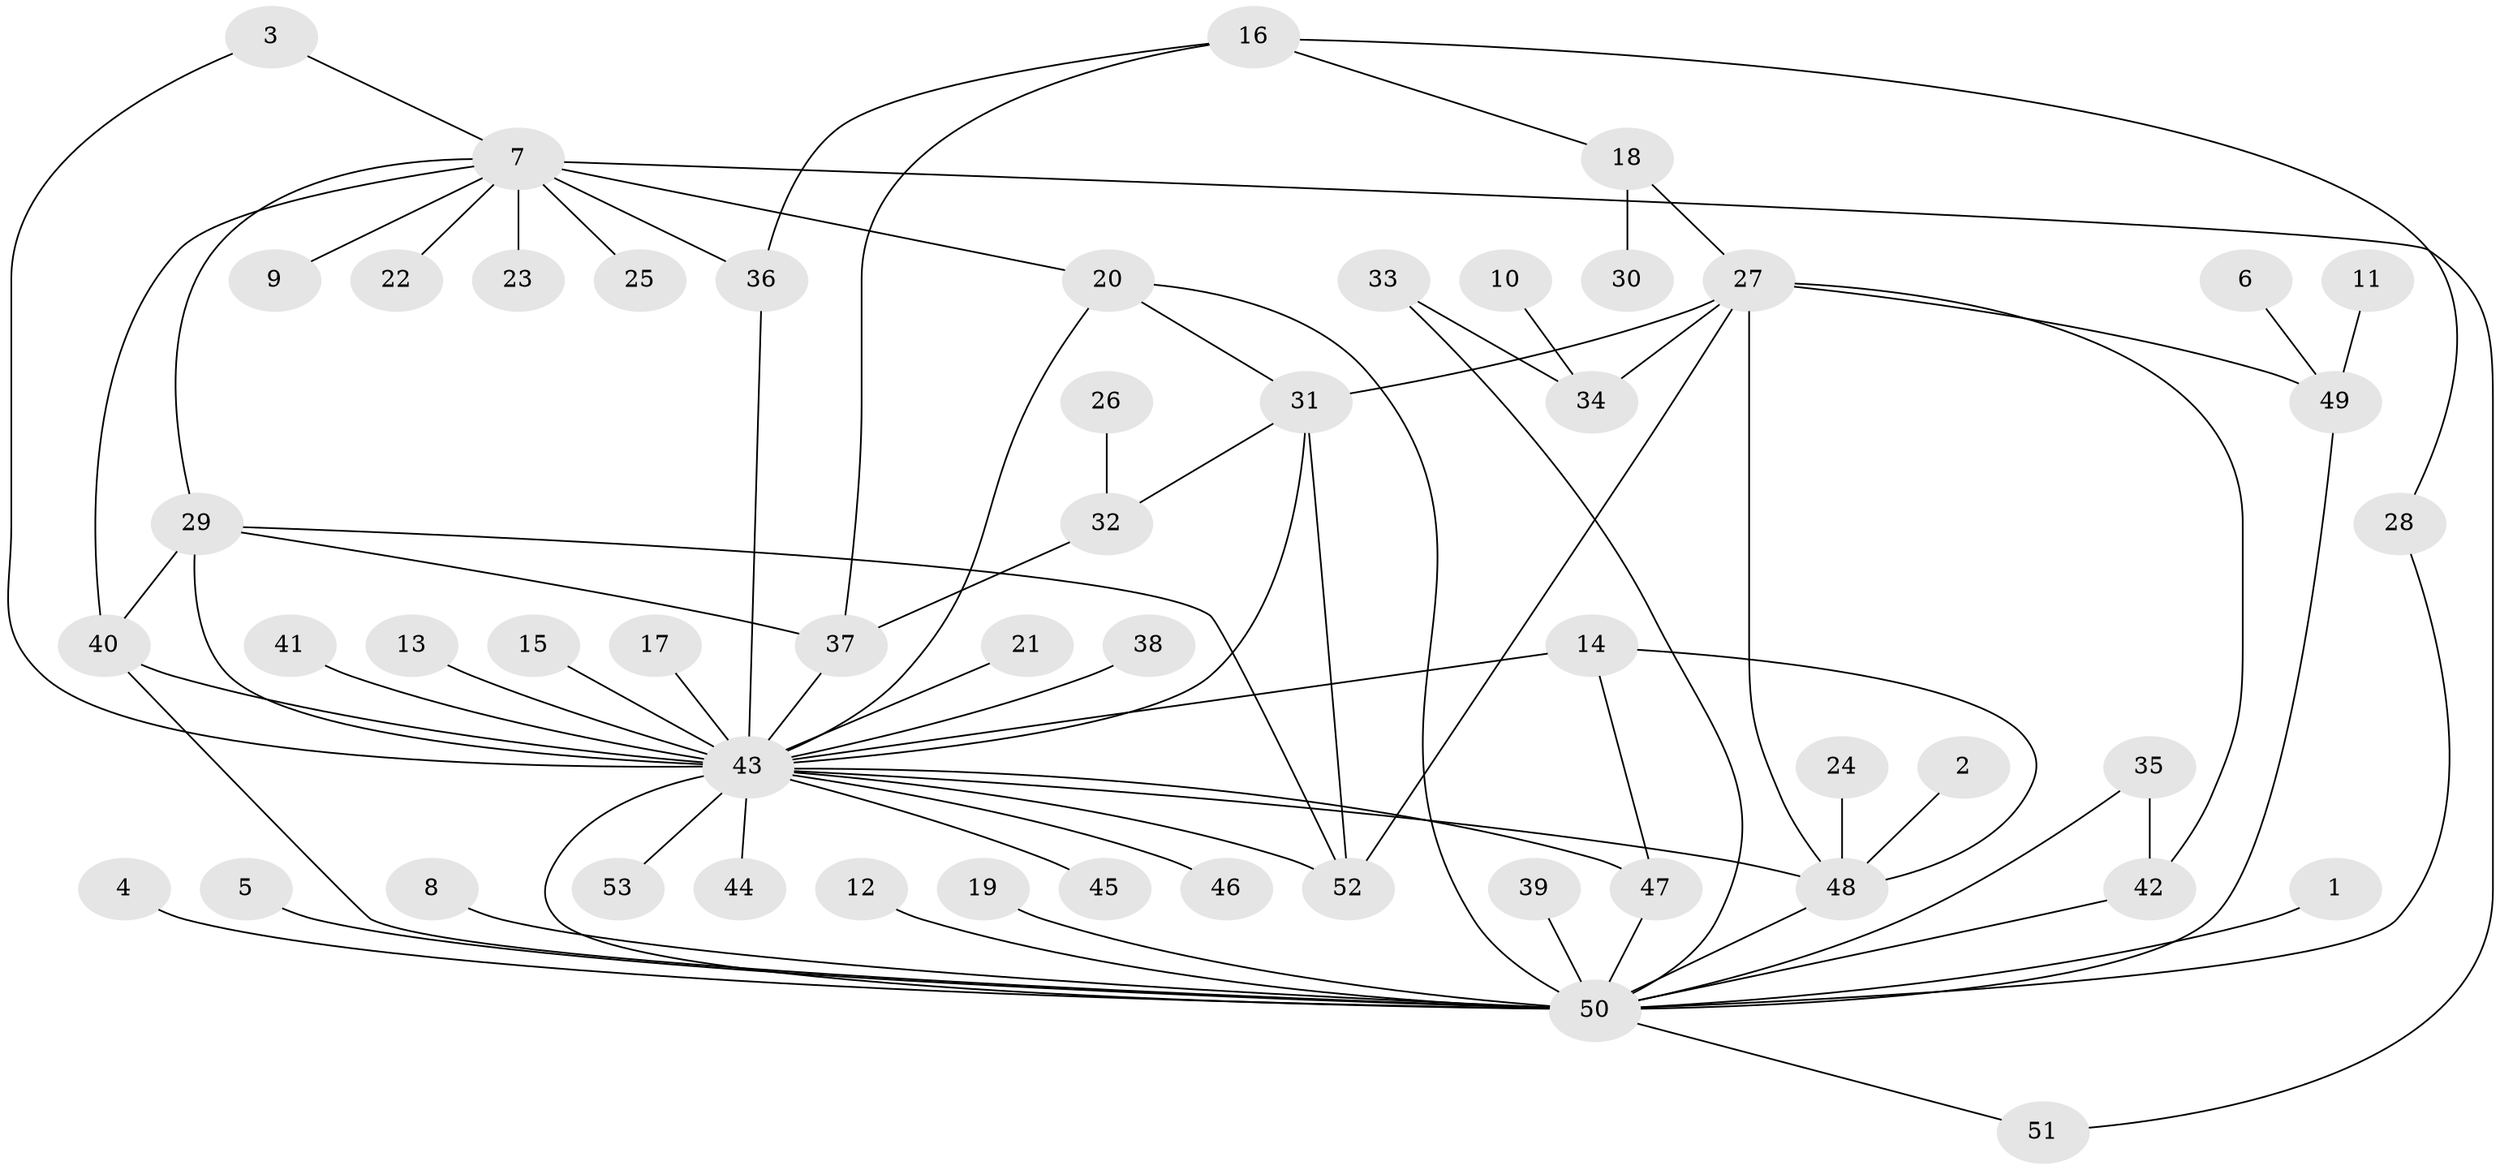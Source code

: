 // original degree distribution, {11: 0.009433962264150943, 22: 0.009433962264150943, 28: 0.009433962264150943, 6: 0.009433962264150943, 4: 0.10377358490566038, 7: 0.009433962264150943, 3: 0.10377358490566038, 13: 0.009433962264150943, 1: 0.5283018867924528, 2: 0.16981132075471697, 8: 0.018867924528301886, 5: 0.018867924528301886}
// Generated by graph-tools (version 1.1) at 2025/01/03/09/25 03:01:54]
// undirected, 53 vertices, 78 edges
graph export_dot {
graph [start="1"]
  node [color=gray90,style=filled];
  1;
  2;
  3;
  4;
  5;
  6;
  7;
  8;
  9;
  10;
  11;
  12;
  13;
  14;
  15;
  16;
  17;
  18;
  19;
  20;
  21;
  22;
  23;
  24;
  25;
  26;
  27;
  28;
  29;
  30;
  31;
  32;
  33;
  34;
  35;
  36;
  37;
  38;
  39;
  40;
  41;
  42;
  43;
  44;
  45;
  46;
  47;
  48;
  49;
  50;
  51;
  52;
  53;
  1 -- 50 [weight=1.0];
  2 -- 48 [weight=1.0];
  3 -- 7 [weight=1.0];
  3 -- 43 [weight=1.0];
  4 -- 50 [weight=1.0];
  5 -- 50 [weight=1.0];
  6 -- 49 [weight=1.0];
  7 -- 9 [weight=1.0];
  7 -- 20 [weight=1.0];
  7 -- 22 [weight=1.0];
  7 -- 23 [weight=1.0];
  7 -- 25 [weight=1.0];
  7 -- 29 [weight=1.0];
  7 -- 36 [weight=2.0];
  7 -- 40 [weight=1.0];
  7 -- 51 [weight=1.0];
  8 -- 50 [weight=1.0];
  10 -- 34 [weight=1.0];
  11 -- 49 [weight=1.0];
  12 -- 50 [weight=1.0];
  13 -- 43 [weight=1.0];
  14 -- 43 [weight=1.0];
  14 -- 47 [weight=1.0];
  14 -- 48 [weight=1.0];
  15 -- 43 [weight=1.0];
  16 -- 18 [weight=1.0];
  16 -- 28 [weight=1.0];
  16 -- 36 [weight=1.0];
  16 -- 37 [weight=1.0];
  17 -- 43 [weight=1.0];
  18 -- 27 [weight=1.0];
  18 -- 30 [weight=1.0];
  19 -- 50 [weight=1.0];
  20 -- 31 [weight=1.0];
  20 -- 43 [weight=1.0];
  20 -- 50 [weight=1.0];
  21 -- 43 [weight=1.0];
  24 -- 48 [weight=1.0];
  26 -- 32 [weight=1.0];
  27 -- 31 [weight=1.0];
  27 -- 34 [weight=1.0];
  27 -- 42 [weight=1.0];
  27 -- 48 [weight=3.0];
  27 -- 49 [weight=1.0];
  27 -- 52 [weight=1.0];
  28 -- 50 [weight=1.0];
  29 -- 37 [weight=1.0];
  29 -- 40 [weight=1.0];
  29 -- 43 [weight=2.0];
  29 -- 52 [weight=1.0];
  31 -- 32 [weight=1.0];
  31 -- 43 [weight=2.0];
  31 -- 52 [weight=1.0];
  32 -- 37 [weight=1.0];
  33 -- 34 [weight=1.0];
  33 -- 50 [weight=1.0];
  35 -- 42 [weight=1.0];
  35 -- 50 [weight=1.0];
  36 -- 43 [weight=2.0];
  37 -- 43 [weight=1.0];
  38 -- 43 [weight=1.0];
  39 -- 50 [weight=1.0];
  40 -- 43 [weight=1.0];
  40 -- 50 [weight=1.0];
  41 -- 43 [weight=1.0];
  42 -- 50 [weight=1.0];
  43 -- 44 [weight=1.0];
  43 -- 45 [weight=1.0];
  43 -- 46 [weight=1.0];
  43 -- 47 [weight=1.0];
  43 -- 48 [weight=1.0];
  43 -- 50 [weight=1.0];
  43 -- 52 [weight=1.0];
  43 -- 53 [weight=1.0];
  47 -- 50 [weight=1.0];
  48 -- 50 [weight=1.0];
  49 -- 50 [weight=1.0];
  50 -- 51 [weight=1.0];
}
